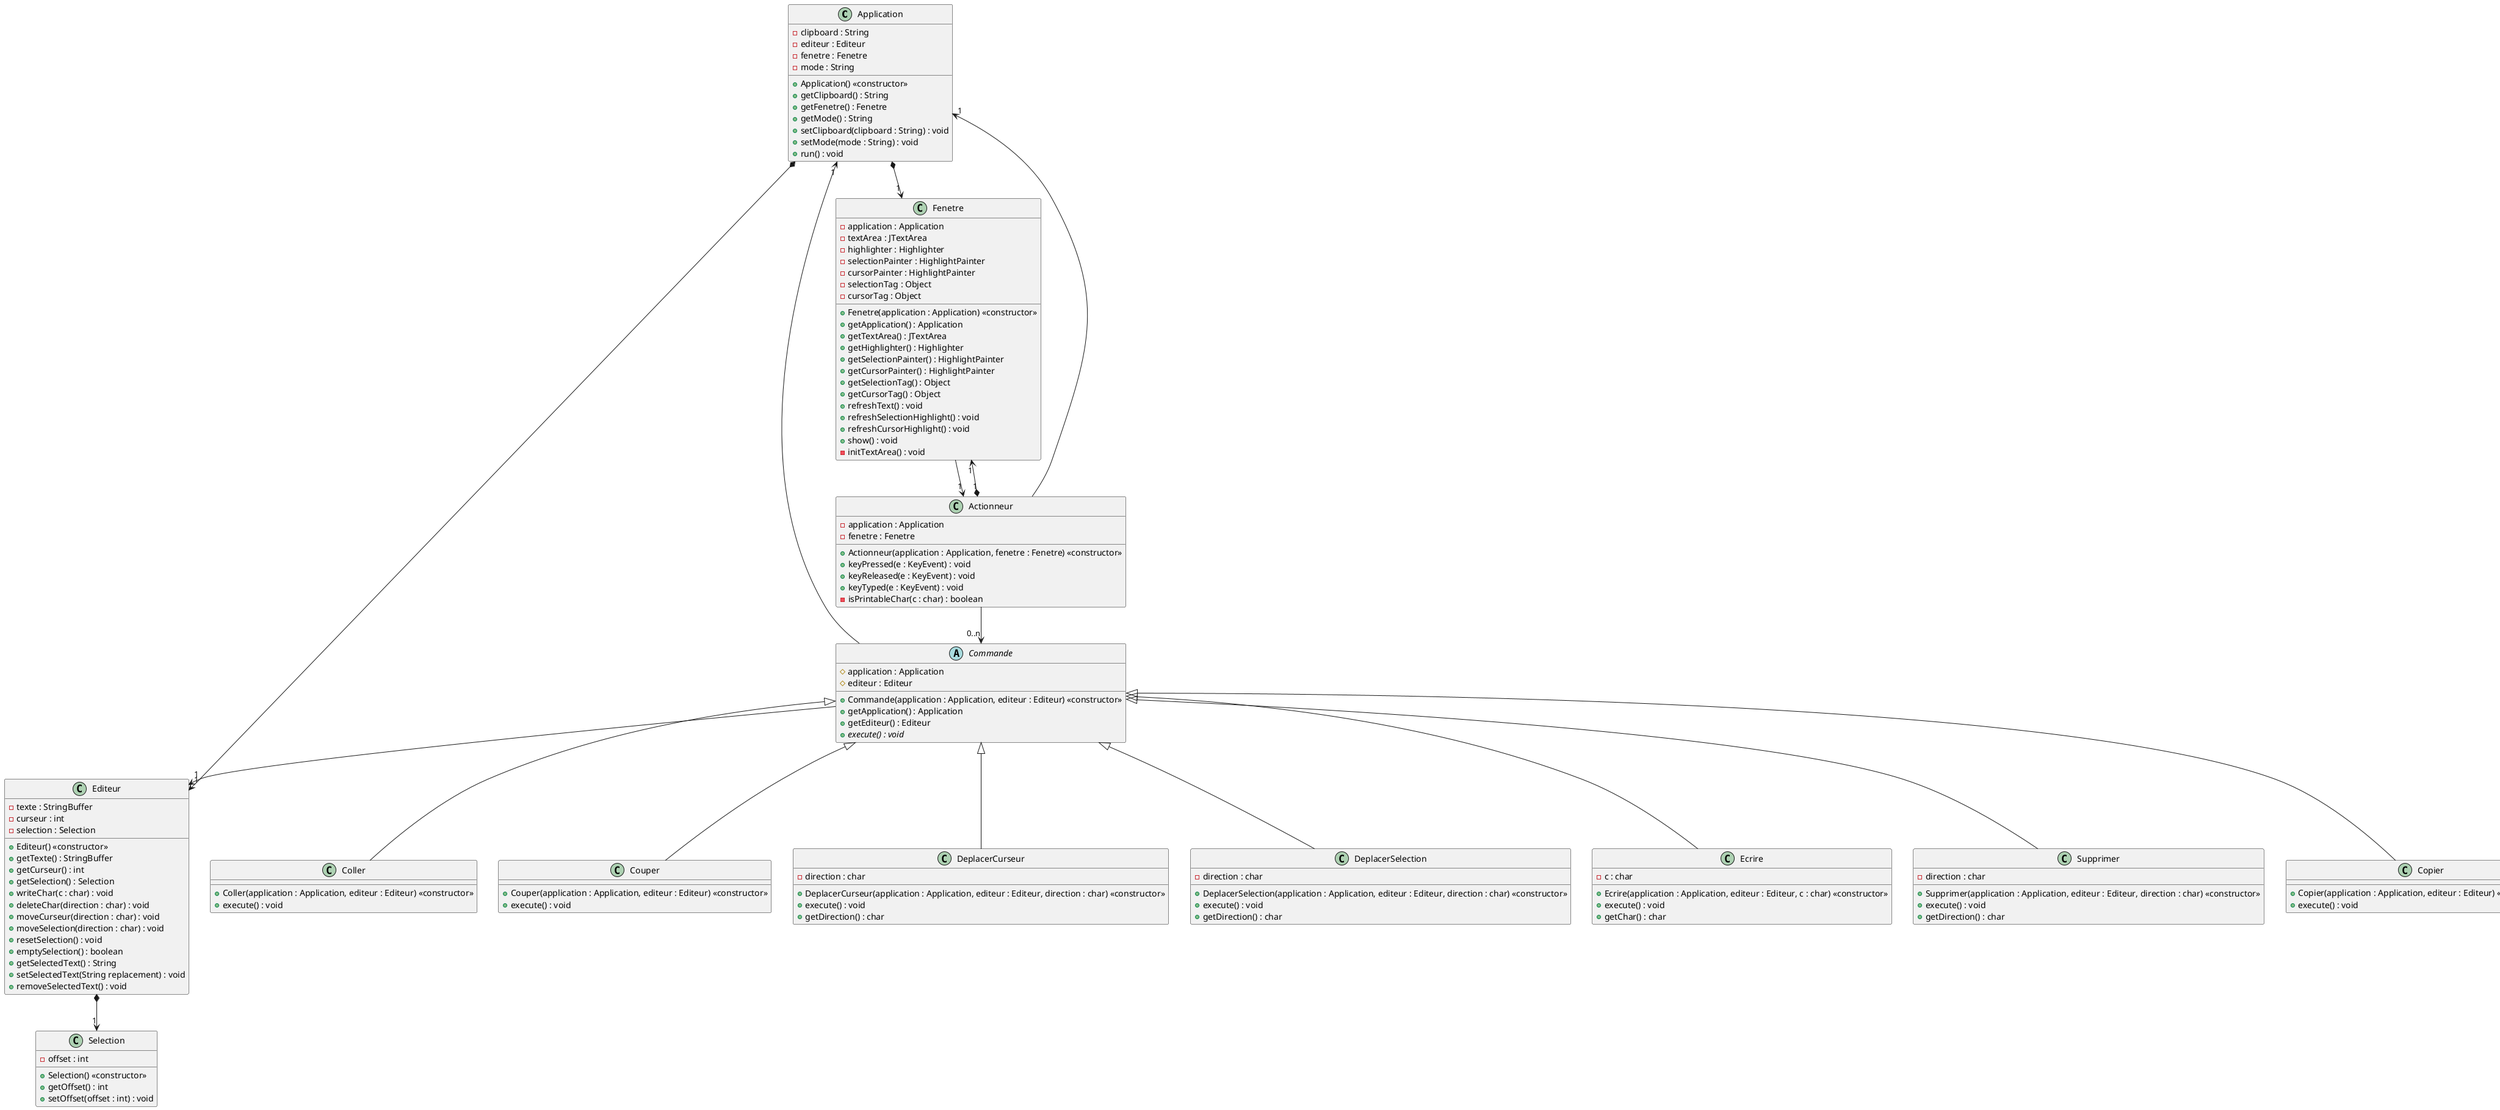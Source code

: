 @startuml classe
class "Application"{
    -clipboard : String
    -editeur : Editeur
    -fenetre : Fenetre
    -mode : String
    +Application() <<constructor>>
    +getClipboard() : String
    +getFenetre() : Fenetre
    +getMode() : String
    +setClipboard(clipboard : String) : void
    +setMode(mode : String) : void
    +run() : void
}

class "Fenetre"{
    -application : Application
    -textArea : JTextArea
    -highlighter : Highlighter
    -selectionPainter : HighlightPainter
    -cursorPainter : HighlightPainter
    -selectionTag : Object
    -cursorTag : Object
    +Fenetre(application : Application) <<constructor>>
    +getApplication() : Application
    +getTextArea() : JTextArea
    +getHighlighter() : Highlighter
    +getSelectionPainter() : HighlightPainter
    +getCursorPainter() : HighlightPainter
    +getSelectionTag() : Object
    +getCursorTag() : Object
    +refreshText() : void
    +refreshSelectionHighlight() : void
    +refreshCursorHighlight() : void
    +show() : void
    -initTextArea() : void
}

class "Actionneur"{
    -application : Application
    -fenetre : Fenetre
    +Actionneur(application : Application, fenetre : Fenetre) <<constructor>>
    +keyPressed(e : KeyEvent) : void
    +keyReleased(e : KeyEvent) : void
    +keyTyped(e : KeyEvent) : void
    -isPrintableChar(c : char) : boolean
}

class "Editeur"{
    -texte : StringBuffer
    -curseur : int
    -selection : Selection
    +Editeur() <<constructor>>
    +getTexte() : StringBuffer
    +getCurseur() : int
    +getSelection() : Selection
    +writeChar(c : char) : void
    +deleteChar(direction : char) : void
    +moveCurseur(direction : char) : void
    +moveSelection(direction : char) : void
    +resetSelection() : void
    +emptySelection() : boolean
    +getSelectedText() : String
    +setSelectedText(String replacement) : void
    +removeSelectedText() : void
}

class "Selection"{
    -offset : int
    +Selection() <<constructor>>
    +getOffset() : int
    +setOffset(offset : int) : void
}

abstract class "Commande"{
    #application : Application
    #editeur : Editeur
    +Commande(application : Application, editeur : Editeur) <<constructor>>
    +getApplication() : Application
    +getEditeur() : Editeur
    {abstract}+execute() : void
}

class "Copier"{
    +Copier(application : Application, editeur : Editeur) <<constructor>>
    +execute() : void
}

class "Coller"{
    +Coller(application : Application, editeur : Editeur) <<constructor>>
    +execute() : void
}

class "Couper"{
    +Couper(application : Application, editeur : Editeur) <<constructor>>
    +execute() : void
}

class "DeplacerCurseur"{
    -direction : char
    +DeplacerCurseur(application : Application, editeur : Editeur, direction : char) <<constructor>>
    +execute() : void
    +getDirection() : char
}

class "DeplacerSelection"{
    -direction : char
    +DeplacerSelection(application : Application, editeur : Editeur, direction : char) <<constructor>>
    +execute() : void
    +getDirection() : char
}

class "Ecrire"{
    -c : char
    +Ecrire(application : Application, editeur : Editeur, c : char) <<constructor>>
    +execute() : void
    +getChar() : char
}

class "Supprimer"{
    -direction : char
    +Supprimer(application : Application, editeur : Editeur, direction : char) <<constructor>>
    +execute() : void
    +getDirection() : char
}

Application *-->"1" Editeur
Application *-->"1" Fenetre
Fenetre -->"1" Actionneur
Fenetre "1"<--*"1" Actionneur
Actionneur -->"0..n" Commande
Actionneur -->"1" Application
Application "1"<-- Commande
Editeur *-->"1" Selection
Commande -->"1" Editeur
Commande <|-- Copier
Commande <|-- Couper
Commande <|-- Coller
Commande <|-- DeplacerCurseur
Commande <|-- DeplacerSelection
Commande <|-- Ecrire
Commande <|-- Supprimer
@enduml